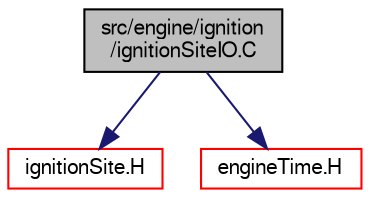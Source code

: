 digraph "src/engine/ignition/ignitionSiteIO.C"
{
  bgcolor="transparent";
  edge [fontname="FreeSans",fontsize="10",labelfontname="FreeSans",labelfontsize="10"];
  node [fontname="FreeSans",fontsize="10",shape=record];
  Node0 [label="src/engine/ignition\l/ignitionSiteIO.C",height=0.2,width=0.4,color="black", fillcolor="grey75", style="filled", fontcolor="black"];
  Node0 -> Node1 [color="midnightblue",fontsize="10",style="solid",fontname="FreeSans"];
  Node1 [label="ignitionSite.H",height=0.2,width=0.4,color="red",URL="$a01070.html"];
  Node0 -> Node83 [color="midnightblue",fontsize="10",style="solid",fontname="FreeSans"];
  Node83 [label="engineTime.H",height=0.2,width=0.4,color="red",URL="$a01043.html"];
}
